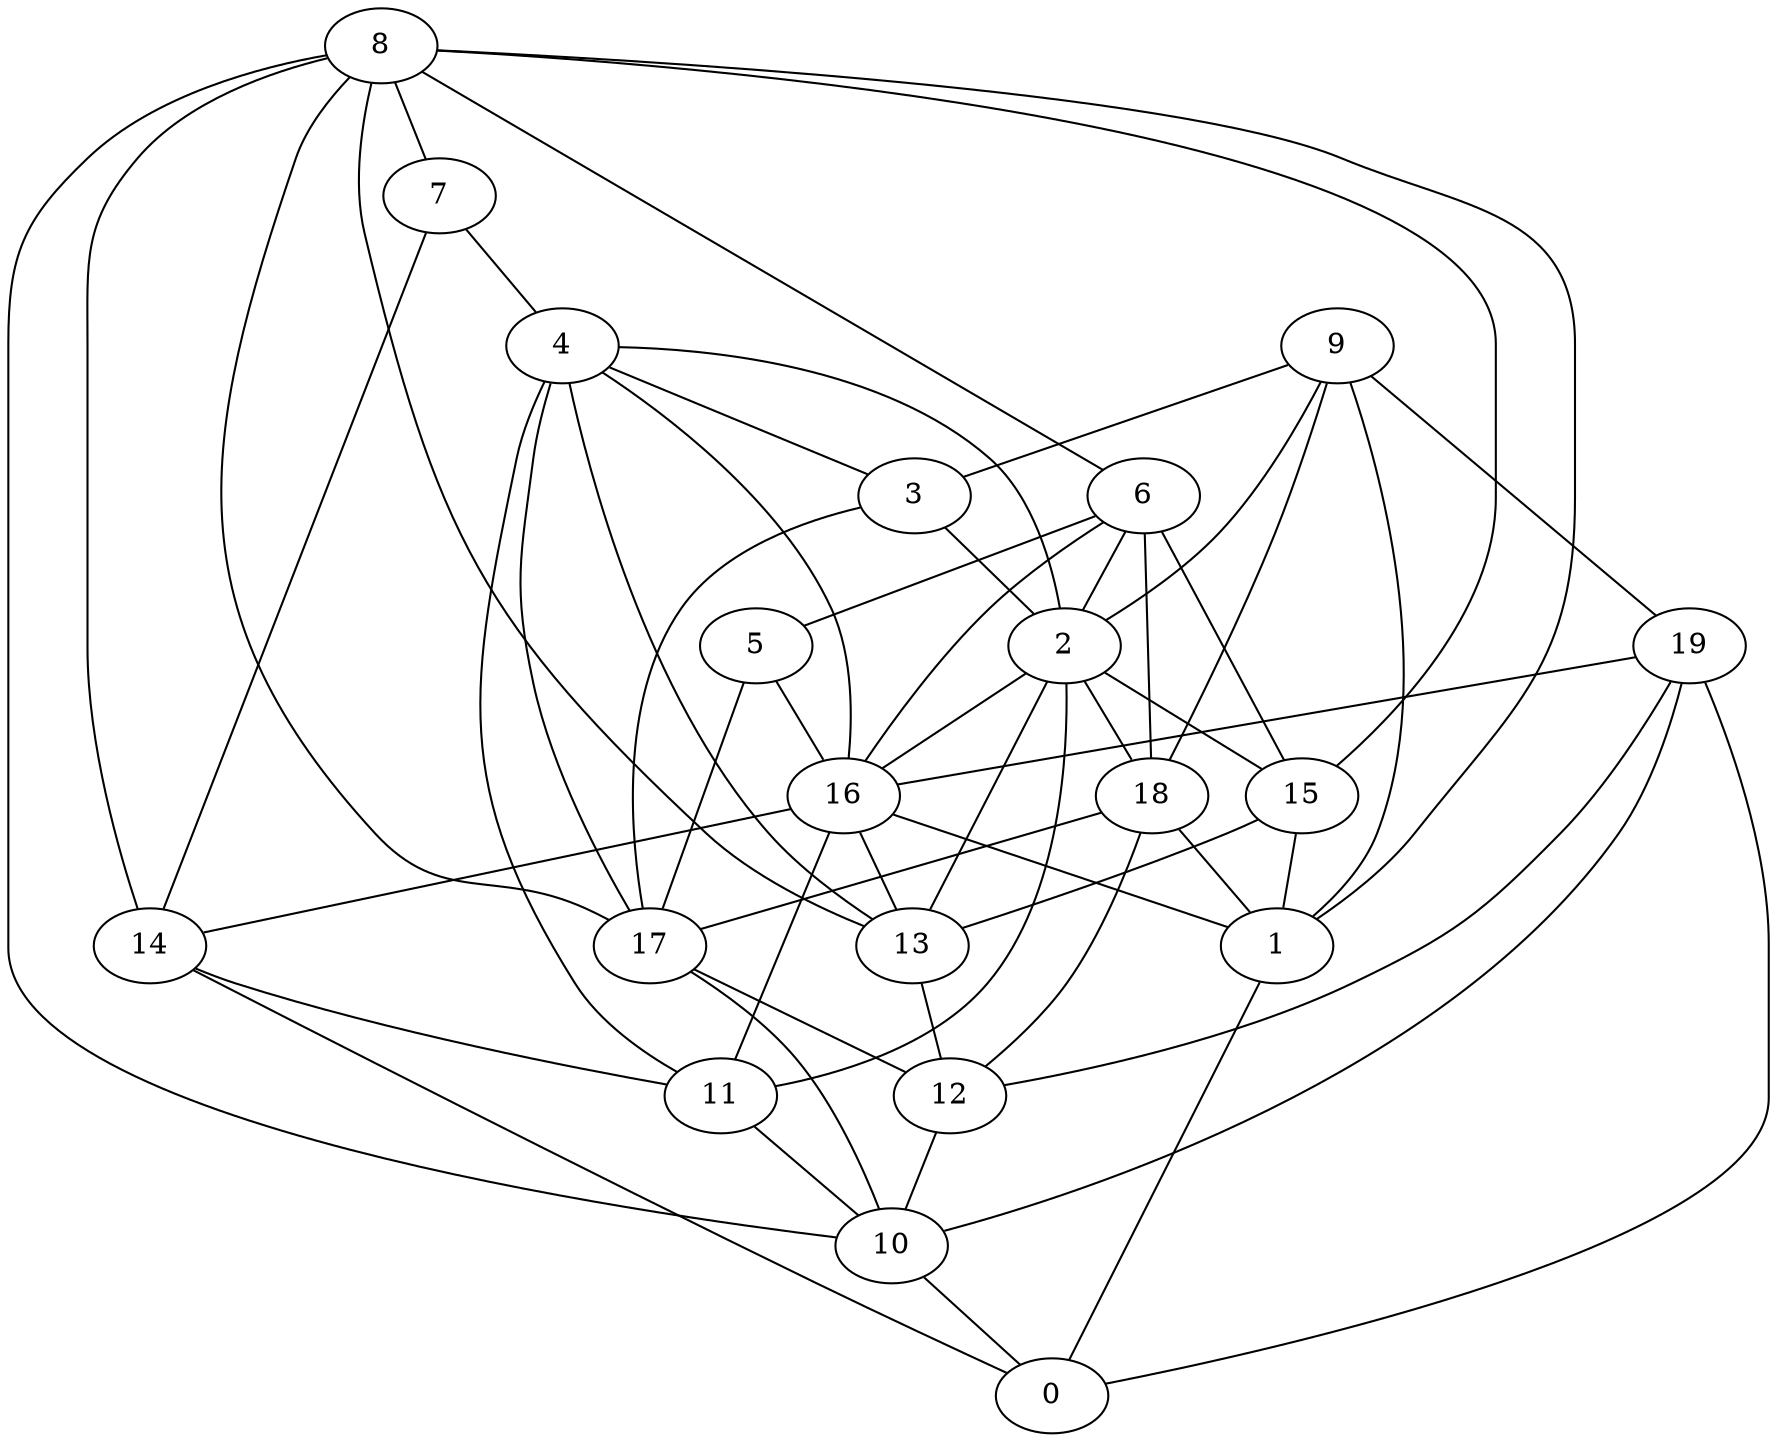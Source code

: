 digraph GG_graph {

subgraph G_graph {
edge [color = black]
"4" -> "17" [dir = none]
"4" -> "2" [dir = none]
"4" -> "16" [dir = none]
"4" -> "13" [dir = none]
"4" -> "11" [dir = none]
"4" -> "3" [dir = none]
"12" -> "10" [dir = none]
"10" -> "0" [dir = none]
"3" -> "17" [dir = none]
"3" -> "2" [dir = none]
"16" -> "11" [dir = none]
"16" -> "14" [dir = none]
"16" -> "1" [dir = none]
"16" -> "13" [dir = none]
"14" -> "11" [dir = none]
"14" -> "0" [dir = none]
"13" -> "12" [dir = none]
"15" -> "13" [dir = none]
"15" -> "1" [dir = none]
"8" -> "6" [dir = none]
"8" -> "17" [dir = none]
"8" -> "1" [dir = none]
"8" -> "14" [dir = none]
"8" -> "7" [dir = none]
"8" -> "13" [dir = none]
"8" -> "15" [dir = none]
"8" -> "10" [dir = none]
"5" -> "16" [dir = none]
"5" -> "17" [dir = none]
"11" -> "10" [dir = none]
"18" -> "1" [dir = none]
"18" -> "17" [dir = none]
"18" -> "12" [dir = none]
"7" -> "14" [dir = none]
"7" -> "4" [dir = none]
"17" -> "10" [dir = none]
"17" -> "12" [dir = none]
"1" -> "0" [dir = none]
"9" -> "3" [dir = none]
"9" -> "18" [dir = none]
"9" -> "1" [dir = none]
"9" -> "19" [dir = none]
"9" -> "2" [dir = none]
"6" -> "5" [dir = none]
"6" -> "18" [dir = none]
"6" -> "2" [dir = none]
"6" -> "16" [dir = none]
"6" -> "15" [dir = none]
"19" -> "12" [dir = none]
"19" -> "10" [dir = none]
"19" -> "0" [dir = none]
"19" -> "16" [dir = none]
"2" -> "18" [dir = none]
"2" -> "15" [dir = none]
"2" -> "13" [dir = none]
"2" -> "11" [dir = none]
"2" -> "16" [dir = none]
}

}
